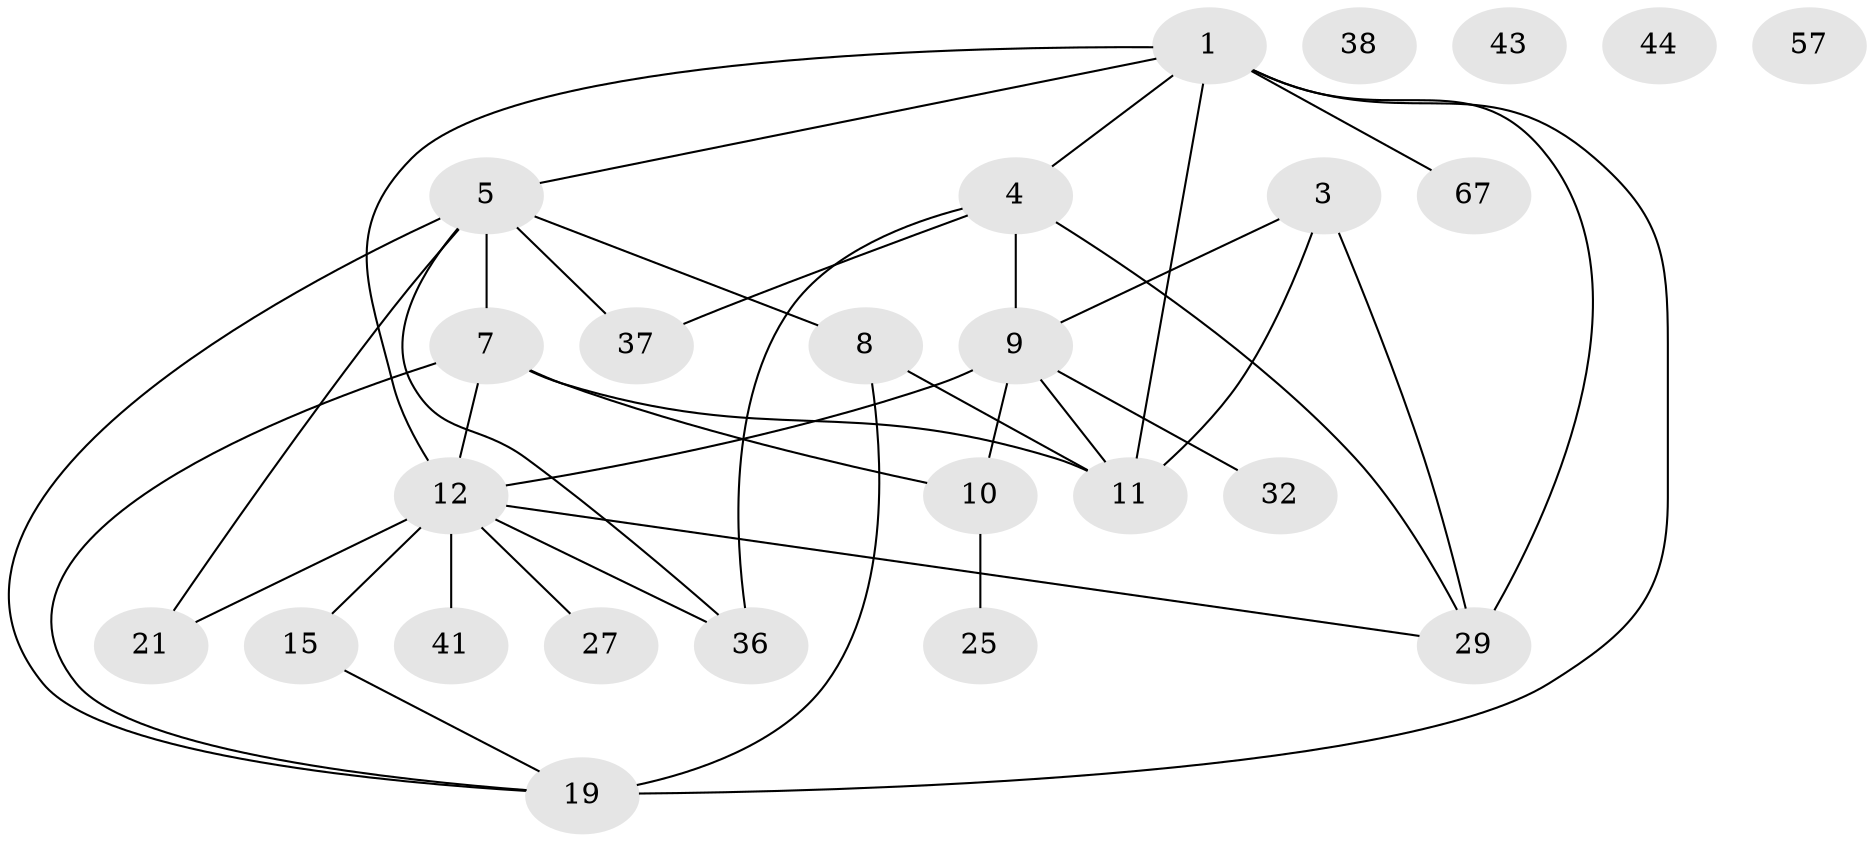 // original degree distribution, {3: 0.3283582089552239, 4: 0.11940298507462686, 5: 0.07462686567164178, 2: 0.2537313432835821, 1: 0.13432835820895522, 6: 0.029850746268656716, 0: 0.05970149253731343}
// Generated by graph-tools (version 1.1) at 2025/16/03/04/25 18:16:32]
// undirected, 25 vertices, 38 edges
graph export_dot {
graph [start="1"]
  node [color=gray90,style=filled];
  1 [super="+2"];
  3 [super="+20+33+14"];
  4 [super="+13+47"];
  5 [super="+6+28+49+24"];
  7 [super="+22+56"];
  8 [super="+40"];
  9 [super="+51+53"];
  10 [super="+42+18"];
  11 [super="+35+34+17"];
  12 [super="+65+16+61+58"];
  15;
  19 [super="+23+31"];
  21 [super="+30+55"];
  25;
  27;
  29 [super="+54+39"];
  32;
  36 [super="+46"];
  37 [super="+50"];
  38;
  41;
  43;
  44;
  57;
  67;
  1 -- 19;
  1 -- 11 [weight=2];
  1 -- 67;
  1 -- 5 [weight=2];
  1 -- 29;
  1 -- 12;
  1 -- 4;
  3 -- 9;
  3 -- 11;
  3 -- 29 [weight=2];
  4 -- 29;
  4 -- 36;
  4 -- 9;
  4 -- 37;
  5 -- 21;
  5 -- 7 [weight=3];
  5 -- 37;
  5 -- 8;
  5 -- 19;
  5 -- 36;
  7 -- 19;
  7 -- 12 [weight=2];
  7 -- 10;
  7 -- 11;
  8 -- 19 [weight=2];
  8 -- 11;
  9 -- 32;
  9 -- 11;
  9 -- 10;
  9 -- 12;
  10 -- 25;
  12 -- 27;
  12 -- 15;
  12 -- 36;
  12 -- 21;
  12 -- 41;
  12 -- 29;
  15 -- 19;
}
